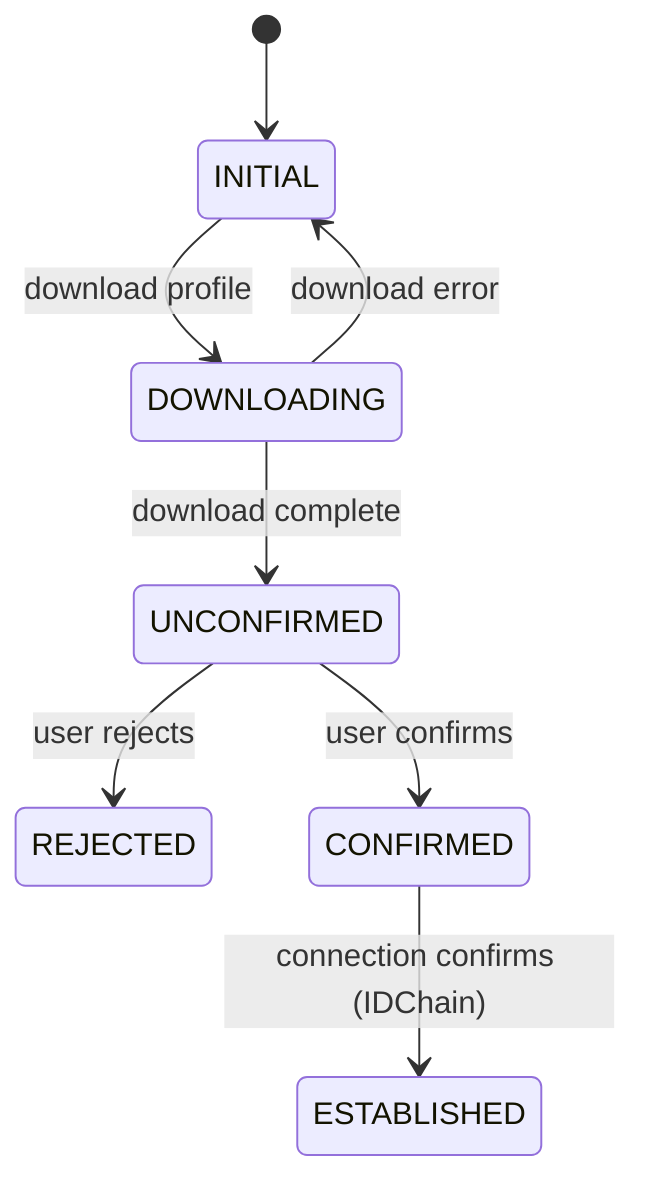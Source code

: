 stateDiagram
  S1: INITIAL
  S2: DOWNLOADING
  S3: UNCONFIRMED
  S4: REJECTED
  S5: CONFIRMED
  S6: ESTABLISHED

  [*] --> S1
  S1 --> S2: download profile
  S2 --> S3: download complete
  S2 --> S1: download error
  S3 --> S4: user rejects
  S3 --> S5: user confirms
  S5 --> S6: connection confirms (IDChain)